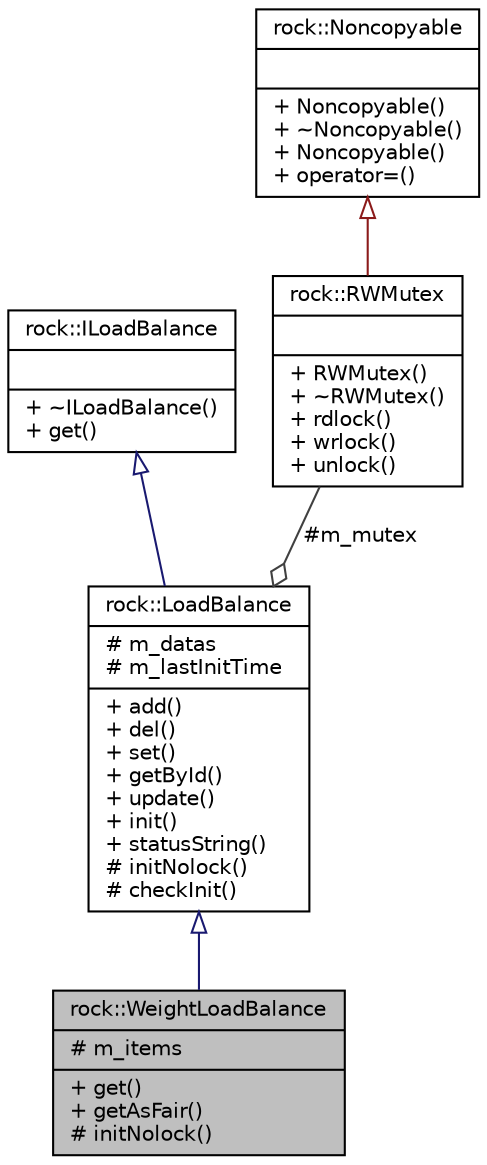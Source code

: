 digraph "rock::WeightLoadBalance"
{
 // LATEX_PDF_SIZE
  edge [fontname="Helvetica",fontsize="10",labelfontname="Helvetica",labelfontsize="10"];
  node [fontname="Helvetica",fontsize="10",shape=record];
  Node1 [label="{rock::WeightLoadBalance\n|# m_items\l|+ get()\l+ getAsFair()\l# initNolock()\l}",height=0.2,width=0.4,color="black", fillcolor="grey75", style="filled", fontcolor="black",tooltip=" "];
  Node2 -> Node1 [dir="back",color="midnightblue",fontsize="10",style="solid",arrowtail="onormal"];
  Node2 [label="{rock::LoadBalance\n|# m_datas\l# m_lastInitTime\l|+ add()\l+ del()\l+ set()\l+ getById()\l+ update()\l+ init()\l+ statusString()\l# initNolock()\l# checkInit()\l}",height=0.2,width=0.4,color="black", fillcolor="white", style="filled",URL="$classrock_1_1LoadBalance.html",tooltip=" "];
  Node3 -> Node2 [dir="back",color="midnightblue",fontsize="10",style="solid",arrowtail="onormal"];
  Node3 [label="{rock::ILoadBalance\n||+ ~ILoadBalance()\l+ get()\l}",height=0.2,width=0.4,color="black", fillcolor="white", style="filled",URL="$classrock_1_1ILoadBalance.html",tooltip=" "];
  Node4 -> Node2 [color="grey25",fontsize="10",style="solid",label=" #m_mutex" ,arrowhead="odiamond"];
  Node4 [label="{rock::RWMutex\n||+ RWMutex()\l+ ~RWMutex()\l+ rdlock()\l+ wrlock()\l+ unlock()\l}",height=0.2,width=0.4,color="black", fillcolor="white", style="filled",URL="$classrock_1_1RWMutex.html",tooltip="读写锁"];
  Node5 -> Node4 [dir="back",color="firebrick4",fontsize="10",style="solid",arrowtail="onormal"];
  Node5 [label="{rock::Noncopyable\n||+ Noncopyable()\l+ ~Noncopyable()\l+ Noncopyable()\l+ operator=()\l}",height=0.2,width=0.4,color="black", fillcolor="white", style="filled",URL="$classrock_1_1Noncopyable.html",tooltip="对象无法拷贝,赋值"];
}
